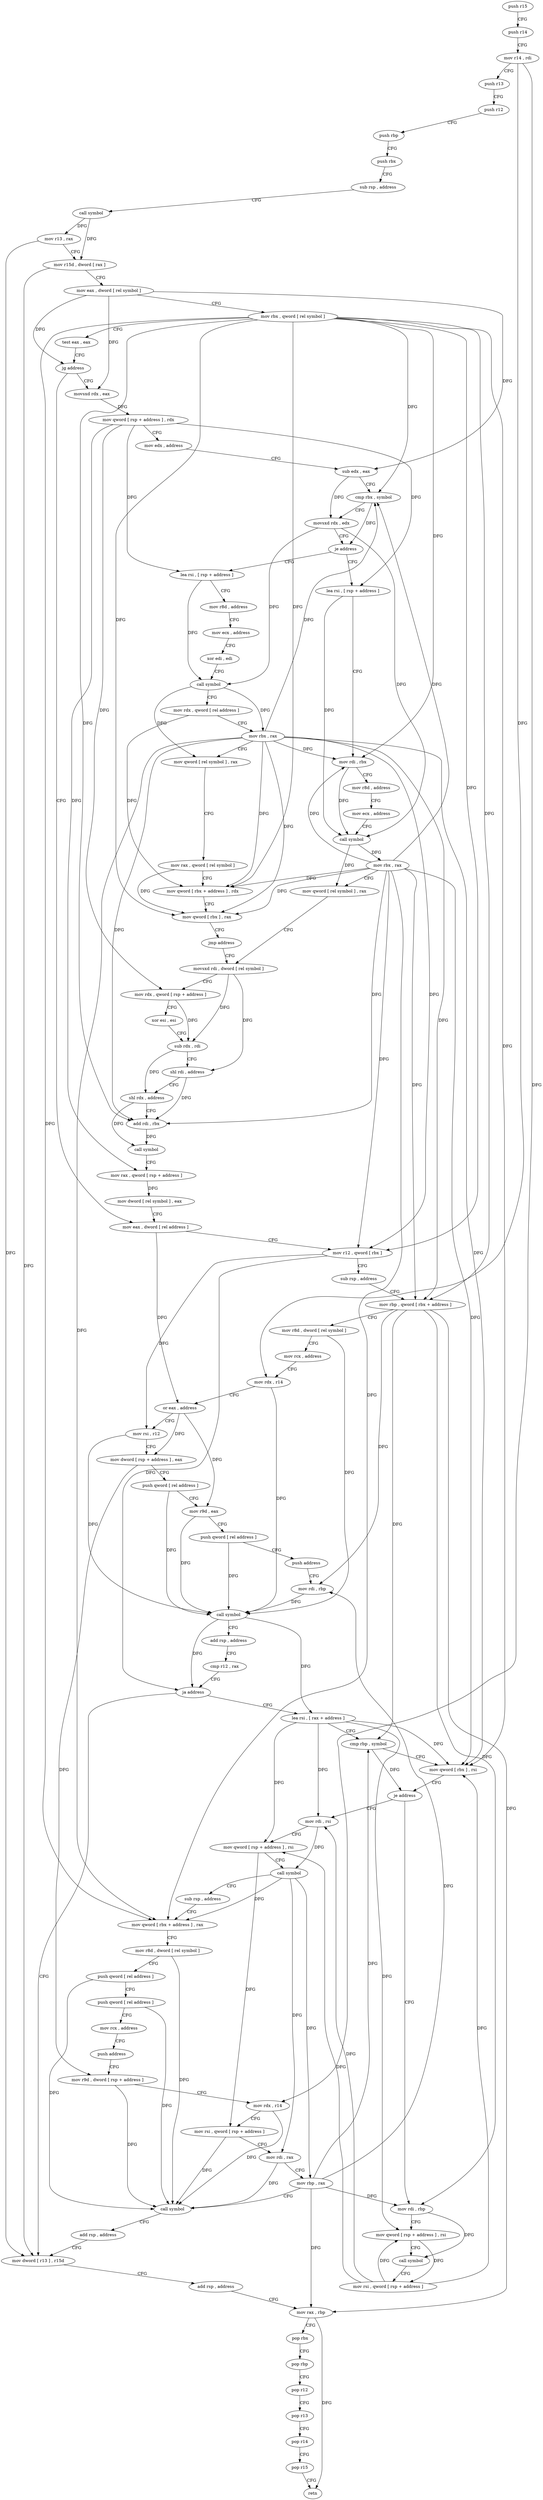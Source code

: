 digraph "func" {
"4225248" [label = "push r15" ]
"4225250" [label = "push r14" ]
"4225252" [label = "mov r14 , rdi" ]
"4225255" [label = "push r13" ]
"4225257" [label = "push r12" ]
"4225259" [label = "push rbp" ]
"4225260" [label = "push rbx" ]
"4225261" [label = "sub rsp , address" ]
"4225265" [label = "call symbol" ]
"4225270" [label = "mov r13 , rax" ]
"4225273" [label = "mov r15d , dword [ rax ]" ]
"4225276" [label = "mov eax , dword [ rel symbol ]" ]
"4225282" [label = "mov rbx , qword [ rel symbol ]" ]
"4225289" [label = "test eax , eax" ]
"4225291" [label = "jg address" ]
"4225402" [label = "mov eax , dword [ rel address ]" ]
"4225293" [label = "movsxd rdx , eax" ]
"4225408" [label = "mov r12 , qword [ rbx ]" ]
"4225411" [label = "sub rsp , address" ]
"4225415" [label = "mov rbp , qword [ rbx + address ]" ]
"4225419" [label = "mov r8d , dword [ rel symbol ]" ]
"4225426" [label = "mov rcx , address" ]
"4225433" [label = "mov rdx , r14" ]
"4225436" [label = "or eax , address" ]
"4225439" [label = "mov rsi , r12" ]
"4225442" [label = "mov dword [ rsp + address ] , eax" ]
"4225446" [label = "push qword [ rel address ]" ]
"4225452" [label = "mov r9d , eax" ]
"4225455" [label = "push qword [ rel address ]" ]
"4225461" [label = "push address" ]
"4225466" [label = "mov rdi , rbp" ]
"4225469" [label = "call symbol" ]
"4225474" [label = "add rsp , address" ]
"4225478" [label = "cmp r12 , rax" ]
"4225481" [label = "ja address" ]
"4225597" [label = "mov dword [ r13 ] , r15d" ]
"4225483" [label = "lea rsi , [ rax + address ]" ]
"4225296" [label = "mov qword [ rsp + address ] , rdx" ]
"4225301" [label = "mov edx , address" ]
"4225306" [label = "sub edx , eax" ]
"4225308" [label = "cmp rbx , symbol" ]
"4225315" [label = "movsxd rdx , edx" ]
"4225318" [label = "je address" ]
"4225624" [label = "lea rsi , [ rsp + address ]" ]
"4225324" [label = "lea rsi , [ rsp + address ]" ]
"4225601" [label = "add rsp , address" ]
"4225605" [label = "mov rax , rbp" ]
"4225608" [label = "pop rbx" ]
"4225609" [label = "pop rbp" ]
"4225610" [label = "pop r12" ]
"4225612" [label = "pop r13" ]
"4225614" [label = "pop r14" ]
"4225616" [label = "pop r15" ]
"4225618" [label = "retn" ]
"4225487" [label = "cmp rbp , symbol" ]
"4225494" [label = "mov qword [ rbx ] , rsi" ]
"4225497" [label = "je address" ]
"4225517" [label = "mov rdi , rsi" ]
"4225499" [label = "mov rdi , rbp" ]
"4225629" [label = "mov r8d , address" ]
"4225635" [label = "mov ecx , address" ]
"4225640" [label = "xor edi , edi" ]
"4225642" [label = "call symbol" ]
"4225647" [label = "mov rdx , qword [ rel address ]" ]
"4225654" [label = "mov rbx , rax" ]
"4225657" [label = "mov qword [ rel symbol ] , rax" ]
"4225664" [label = "mov rax , qword [ rel symbol ]" ]
"4225671" [label = "mov qword [ rbx + address ] , rdx" ]
"4225675" [label = "mov qword [ rbx ] , rax" ]
"4225678" [label = "jmp address" ]
"4225358" [label = "movsxd rdi , dword [ rel symbol ]" ]
"4225329" [label = "mov rdi , rbx" ]
"4225332" [label = "mov r8d , address" ]
"4225338" [label = "mov ecx , address" ]
"4225343" [label = "call symbol" ]
"4225348" [label = "mov rbx , rax" ]
"4225351" [label = "mov qword [ rel symbol ] , rax" ]
"4225520" [label = "mov qword [ rsp + address ] , rsi" ]
"4225525" [label = "call symbol" ]
"4225530" [label = "sub rsp , address" ]
"4225534" [label = "mov qword [ rbx + address ] , rax" ]
"4225538" [label = "mov r8d , dword [ rel symbol ]" ]
"4225545" [label = "push qword [ rel address ]" ]
"4225551" [label = "push qword [ rel address ]" ]
"4225557" [label = "mov rcx , address" ]
"4225564" [label = "push address" ]
"4225569" [label = "mov r9d , dword [ rsp + address ]" ]
"4225574" [label = "mov rdx , r14" ]
"4225577" [label = "mov rsi , qword [ rsp + address ]" ]
"4225582" [label = "mov rdi , rax" ]
"4225585" [label = "mov rbp , rax" ]
"4225588" [label = "call symbol" ]
"4225593" [label = "add rsp , address" ]
"4225502" [label = "mov qword [ rsp + address ] , rsi" ]
"4225507" [label = "call symbol" ]
"4225512" [label = "mov rsi , qword [ rsp + address ]" ]
"4225365" [label = "mov rdx , qword [ rsp + address ]" ]
"4225370" [label = "xor esi , esi" ]
"4225372" [label = "sub rdx , rdi" ]
"4225375" [label = "shl rdi , address" ]
"4225379" [label = "shl rdx , address" ]
"4225383" [label = "add rdi , rbx" ]
"4225386" [label = "call symbol" ]
"4225391" [label = "mov rax , qword [ rsp + address ]" ]
"4225396" [label = "mov dword [ rel symbol ] , eax" ]
"4225248" -> "4225250" [ label = "CFG" ]
"4225250" -> "4225252" [ label = "CFG" ]
"4225252" -> "4225255" [ label = "CFG" ]
"4225252" -> "4225433" [ label = "DFG" ]
"4225252" -> "4225574" [ label = "DFG" ]
"4225255" -> "4225257" [ label = "CFG" ]
"4225257" -> "4225259" [ label = "CFG" ]
"4225259" -> "4225260" [ label = "CFG" ]
"4225260" -> "4225261" [ label = "CFG" ]
"4225261" -> "4225265" [ label = "CFG" ]
"4225265" -> "4225270" [ label = "DFG" ]
"4225265" -> "4225273" [ label = "DFG" ]
"4225270" -> "4225273" [ label = "CFG" ]
"4225270" -> "4225597" [ label = "DFG" ]
"4225273" -> "4225276" [ label = "CFG" ]
"4225273" -> "4225597" [ label = "DFG" ]
"4225276" -> "4225282" [ label = "CFG" ]
"4225276" -> "4225291" [ label = "DFG" ]
"4225276" -> "4225293" [ label = "DFG" ]
"4225276" -> "4225306" [ label = "DFG" ]
"4225282" -> "4225289" [ label = "CFG" ]
"4225282" -> "4225408" [ label = "DFG" ]
"4225282" -> "4225415" [ label = "DFG" ]
"4225282" -> "4225308" [ label = "DFG" ]
"4225282" -> "4225494" [ label = "DFG" ]
"4225282" -> "4225671" [ label = "DFG" ]
"4225282" -> "4225675" [ label = "DFG" ]
"4225282" -> "4225329" [ label = "DFG" ]
"4225282" -> "4225534" [ label = "DFG" ]
"4225282" -> "4225383" [ label = "DFG" ]
"4225289" -> "4225291" [ label = "CFG" ]
"4225291" -> "4225402" [ label = "CFG" ]
"4225291" -> "4225293" [ label = "CFG" ]
"4225402" -> "4225408" [ label = "CFG" ]
"4225402" -> "4225436" [ label = "DFG" ]
"4225293" -> "4225296" [ label = "DFG" ]
"4225408" -> "4225411" [ label = "CFG" ]
"4225408" -> "4225439" [ label = "DFG" ]
"4225408" -> "4225481" [ label = "DFG" ]
"4225411" -> "4225415" [ label = "CFG" ]
"4225415" -> "4225419" [ label = "CFG" ]
"4225415" -> "4225466" [ label = "DFG" ]
"4225415" -> "4225605" [ label = "DFG" ]
"4225415" -> "4225487" [ label = "DFG" ]
"4225415" -> "4225499" [ label = "DFG" ]
"4225419" -> "4225426" [ label = "CFG" ]
"4225419" -> "4225469" [ label = "DFG" ]
"4225426" -> "4225433" [ label = "CFG" ]
"4225433" -> "4225436" [ label = "CFG" ]
"4225433" -> "4225469" [ label = "DFG" ]
"4225436" -> "4225439" [ label = "CFG" ]
"4225436" -> "4225442" [ label = "DFG" ]
"4225436" -> "4225452" [ label = "DFG" ]
"4225439" -> "4225442" [ label = "CFG" ]
"4225439" -> "4225469" [ label = "DFG" ]
"4225442" -> "4225446" [ label = "CFG" ]
"4225442" -> "4225569" [ label = "DFG" ]
"4225446" -> "4225452" [ label = "CFG" ]
"4225446" -> "4225469" [ label = "DFG" ]
"4225452" -> "4225455" [ label = "CFG" ]
"4225452" -> "4225469" [ label = "DFG" ]
"4225455" -> "4225461" [ label = "CFG" ]
"4225455" -> "4225469" [ label = "DFG" ]
"4225461" -> "4225466" [ label = "CFG" ]
"4225466" -> "4225469" [ label = "DFG" ]
"4225469" -> "4225474" [ label = "CFG" ]
"4225469" -> "4225481" [ label = "DFG" ]
"4225469" -> "4225483" [ label = "DFG" ]
"4225474" -> "4225478" [ label = "CFG" ]
"4225478" -> "4225481" [ label = "CFG" ]
"4225481" -> "4225597" [ label = "CFG" ]
"4225481" -> "4225483" [ label = "CFG" ]
"4225597" -> "4225601" [ label = "CFG" ]
"4225483" -> "4225487" [ label = "CFG" ]
"4225483" -> "4225494" [ label = "DFG" ]
"4225483" -> "4225517" [ label = "DFG" ]
"4225483" -> "4225520" [ label = "DFG" ]
"4225483" -> "4225502" [ label = "DFG" ]
"4225296" -> "4225301" [ label = "CFG" ]
"4225296" -> "4225365" [ label = "DFG" ]
"4225296" -> "4225391" [ label = "DFG" ]
"4225296" -> "4225624" [ label = "DFG" ]
"4225296" -> "4225324" [ label = "DFG" ]
"4225301" -> "4225306" [ label = "CFG" ]
"4225306" -> "4225308" [ label = "CFG" ]
"4225306" -> "4225315" [ label = "DFG" ]
"4225308" -> "4225315" [ label = "CFG" ]
"4225308" -> "4225318" [ label = "DFG" ]
"4225315" -> "4225318" [ label = "CFG" ]
"4225315" -> "4225642" [ label = "DFG" ]
"4225315" -> "4225343" [ label = "DFG" ]
"4225318" -> "4225624" [ label = "CFG" ]
"4225318" -> "4225324" [ label = "CFG" ]
"4225624" -> "4225629" [ label = "CFG" ]
"4225624" -> "4225642" [ label = "DFG" ]
"4225324" -> "4225329" [ label = "CFG" ]
"4225324" -> "4225343" [ label = "DFG" ]
"4225601" -> "4225605" [ label = "CFG" ]
"4225605" -> "4225608" [ label = "CFG" ]
"4225605" -> "4225618" [ label = "DFG" ]
"4225608" -> "4225609" [ label = "CFG" ]
"4225609" -> "4225610" [ label = "CFG" ]
"4225610" -> "4225612" [ label = "CFG" ]
"4225612" -> "4225614" [ label = "CFG" ]
"4225614" -> "4225616" [ label = "CFG" ]
"4225616" -> "4225618" [ label = "CFG" ]
"4225487" -> "4225494" [ label = "CFG" ]
"4225487" -> "4225497" [ label = "DFG" ]
"4225494" -> "4225497" [ label = "CFG" ]
"4225497" -> "4225517" [ label = "CFG" ]
"4225497" -> "4225499" [ label = "CFG" ]
"4225517" -> "4225520" [ label = "CFG" ]
"4225517" -> "4225525" [ label = "DFG" ]
"4225499" -> "4225502" [ label = "CFG" ]
"4225499" -> "4225507" [ label = "DFG" ]
"4225629" -> "4225635" [ label = "CFG" ]
"4225635" -> "4225640" [ label = "CFG" ]
"4225640" -> "4225642" [ label = "CFG" ]
"4225642" -> "4225647" [ label = "CFG" ]
"4225642" -> "4225654" [ label = "DFG" ]
"4225642" -> "4225657" [ label = "DFG" ]
"4225647" -> "4225654" [ label = "CFG" ]
"4225647" -> "4225671" [ label = "DFG" ]
"4225654" -> "4225657" [ label = "CFG" ]
"4225654" -> "4225408" [ label = "DFG" ]
"4225654" -> "4225415" [ label = "DFG" ]
"4225654" -> "4225308" [ label = "DFG" ]
"4225654" -> "4225494" [ label = "DFG" ]
"4225654" -> "4225671" [ label = "DFG" ]
"4225654" -> "4225675" [ label = "DFG" ]
"4225654" -> "4225329" [ label = "DFG" ]
"4225654" -> "4225534" [ label = "DFG" ]
"4225654" -> "4225383" [ label = "DFG" ]
"4225657" -> "4225664" [ label = "CFG" ]
"4225664" -> "4225671" [ label = "CFG" ]
"4225664" -> "4225675" [ label = "DFG" ]
"4225671" -> "4225675" [ label = "CFG" ]
"4225675" -> "4225678" [ label = "CFG" ]
"4225678" -> "4225358" [ label = "CFG" ]
"4225358" -> "4225365" [ label = "CFG" ]
"4225358" -> "4225372" [ label = "DFG" ]
"4225358" -> "4225375" [ label = "DFG" ]
"4225329" -> "4225332" [ label = "CFG" ]
"4225329" -> "4225343" [ label = "DFG" ]
"4225332" -> "4225338" [ label = "CFG" ]
"4225338" -> "4225343" [ label = "CFG" ]
"4225343" -> "4225348" [ label = "DFG" ]
"4225343" -> "4225351" [ label = "DFG" ]
"4225348" -> "4225351" [ label = "CFG" ]
"4225348" -> "4225408" [ label = "DFG" ]
"4225348" -> "4225415" [ label = "DFG" ]
"4225348" -> "4225308" [ label = "DFG" ]
"4225348" -> "4225329" [ label = "DFG" ]
"4225348" -> "4225494" [ label = "DFG" ]
"4225348" -> "4225671" [ label = "DFG" ]
"4225348" -> "4225675" [ label = "DFG" ]
"4225348" -> "4225534" [ label = "DFG" ]
"4225348" -> "4225383" [ label = "DFG" ]
"4225351" -> "4225358" [ label = "CFG" ]
"4225520" -> "4225525" [ label = "CFG" ]
"4225520" -> "4225577" [ label = "DFG" ]
"4225525" -> "4225530" [ label = "CFG" ]
"4225525" -> "4225534" [ label = "DFG" ]
"4225525" -> "4225582" [ label = "DFG" ]
"4225525" -> "4225585" [ label = "DFG" ]
"4225530" -> "4225534" [ label = "CFG" ]
"4225534" -> "4225538" [ label = "CFG" ]
"4225538" -> "4225545" [ label = "CFG" ]
"4225538" -> "4225588" [ label = "DFG" ]
"4225545" -> "4225551" [ label = "CFG" ]
"4225545" -> "4225588" [ label = "DFG" ]
"4225551" -> "4225557" [ label = "CFG" ]
"4225551" -> "4225588" [ label = "DFG" ]
"4225557" -> "4225564" [ label = "CFG" ]
"4225564" -> "4225569" [ label = "CFG" ]
"4225569" -> "4225574" [ label = "CFG" ]
"4225569" -> "4225588" [ label = "DFG" ]
"4225574" -> "4225577" [ label = "CFG" ]
"4225574" -> "4225588" [ label = "DFG" ]
"4225577" -> "4225582" [ label = "CFG" ]
"4225577" -> "4225588" [ label = "DFG" ]
"4225582" -> "4225585" [ label = "CFG" ]
"4225582" -> "4225588" [ label = "DFG" ]
"4225585" -> "4225588" [ label = "CFG" ]
"4225585" -> "4225466" [ label = "DFG" ]
"4225585" -> "4225605" [ label = "DFG" ]
"4225585" -> "4225487" [ label = "DFG" ]
"4225585" -> "4225499" [ label = "DFG" ]
"4225588" -> "4225593" [ label = "CFG" ]
"4225593" -> "4225597" [ label = "CFG" ]
"4225502" -> "4225507" [ label = "CFG" ]
"4225502" -> "4225512" [ label = "DFG" ]
"4225507" -> "4225512" [ label = "CFG" ]
"4225512" -> "4225517" [ label = "DFG" ]
"4225512" -> "4225494" [ label = "DFG" ]
"4225512" -> "4225520" [ label = "DFG" ]
"4225512" -> "4225502" [ label = "DFG" ]
"4225365" -> "4225370" [ label = "CFG" ]
"4225365" -> "4225372" [ label = "DFG" ]
"4225370" -> "4225372" [ label = "CFG" ]
"4225372" -> "4225375" [ label = "CFG" ]
"4225372" -> "4225379" [ label = "DFG" ]
"4225375" -> "4225379" [ label = "CFG" ]
"4225375" -> "4225383" [ label = "DFG" ]
"4225379" -> "4225383" [ label = "CFG" ]
"4225379" -> "4225386" [ label = "DFG" ]
"4225383" -> "4225386" [ label = "DFG" ]
"4225386" -> "4225391" [ label = "CFG" ]
"4225391" -> "4225396" [ label = "DFG" ]
"4225396" -> "4225402" [ label = "CFG" ]
}
